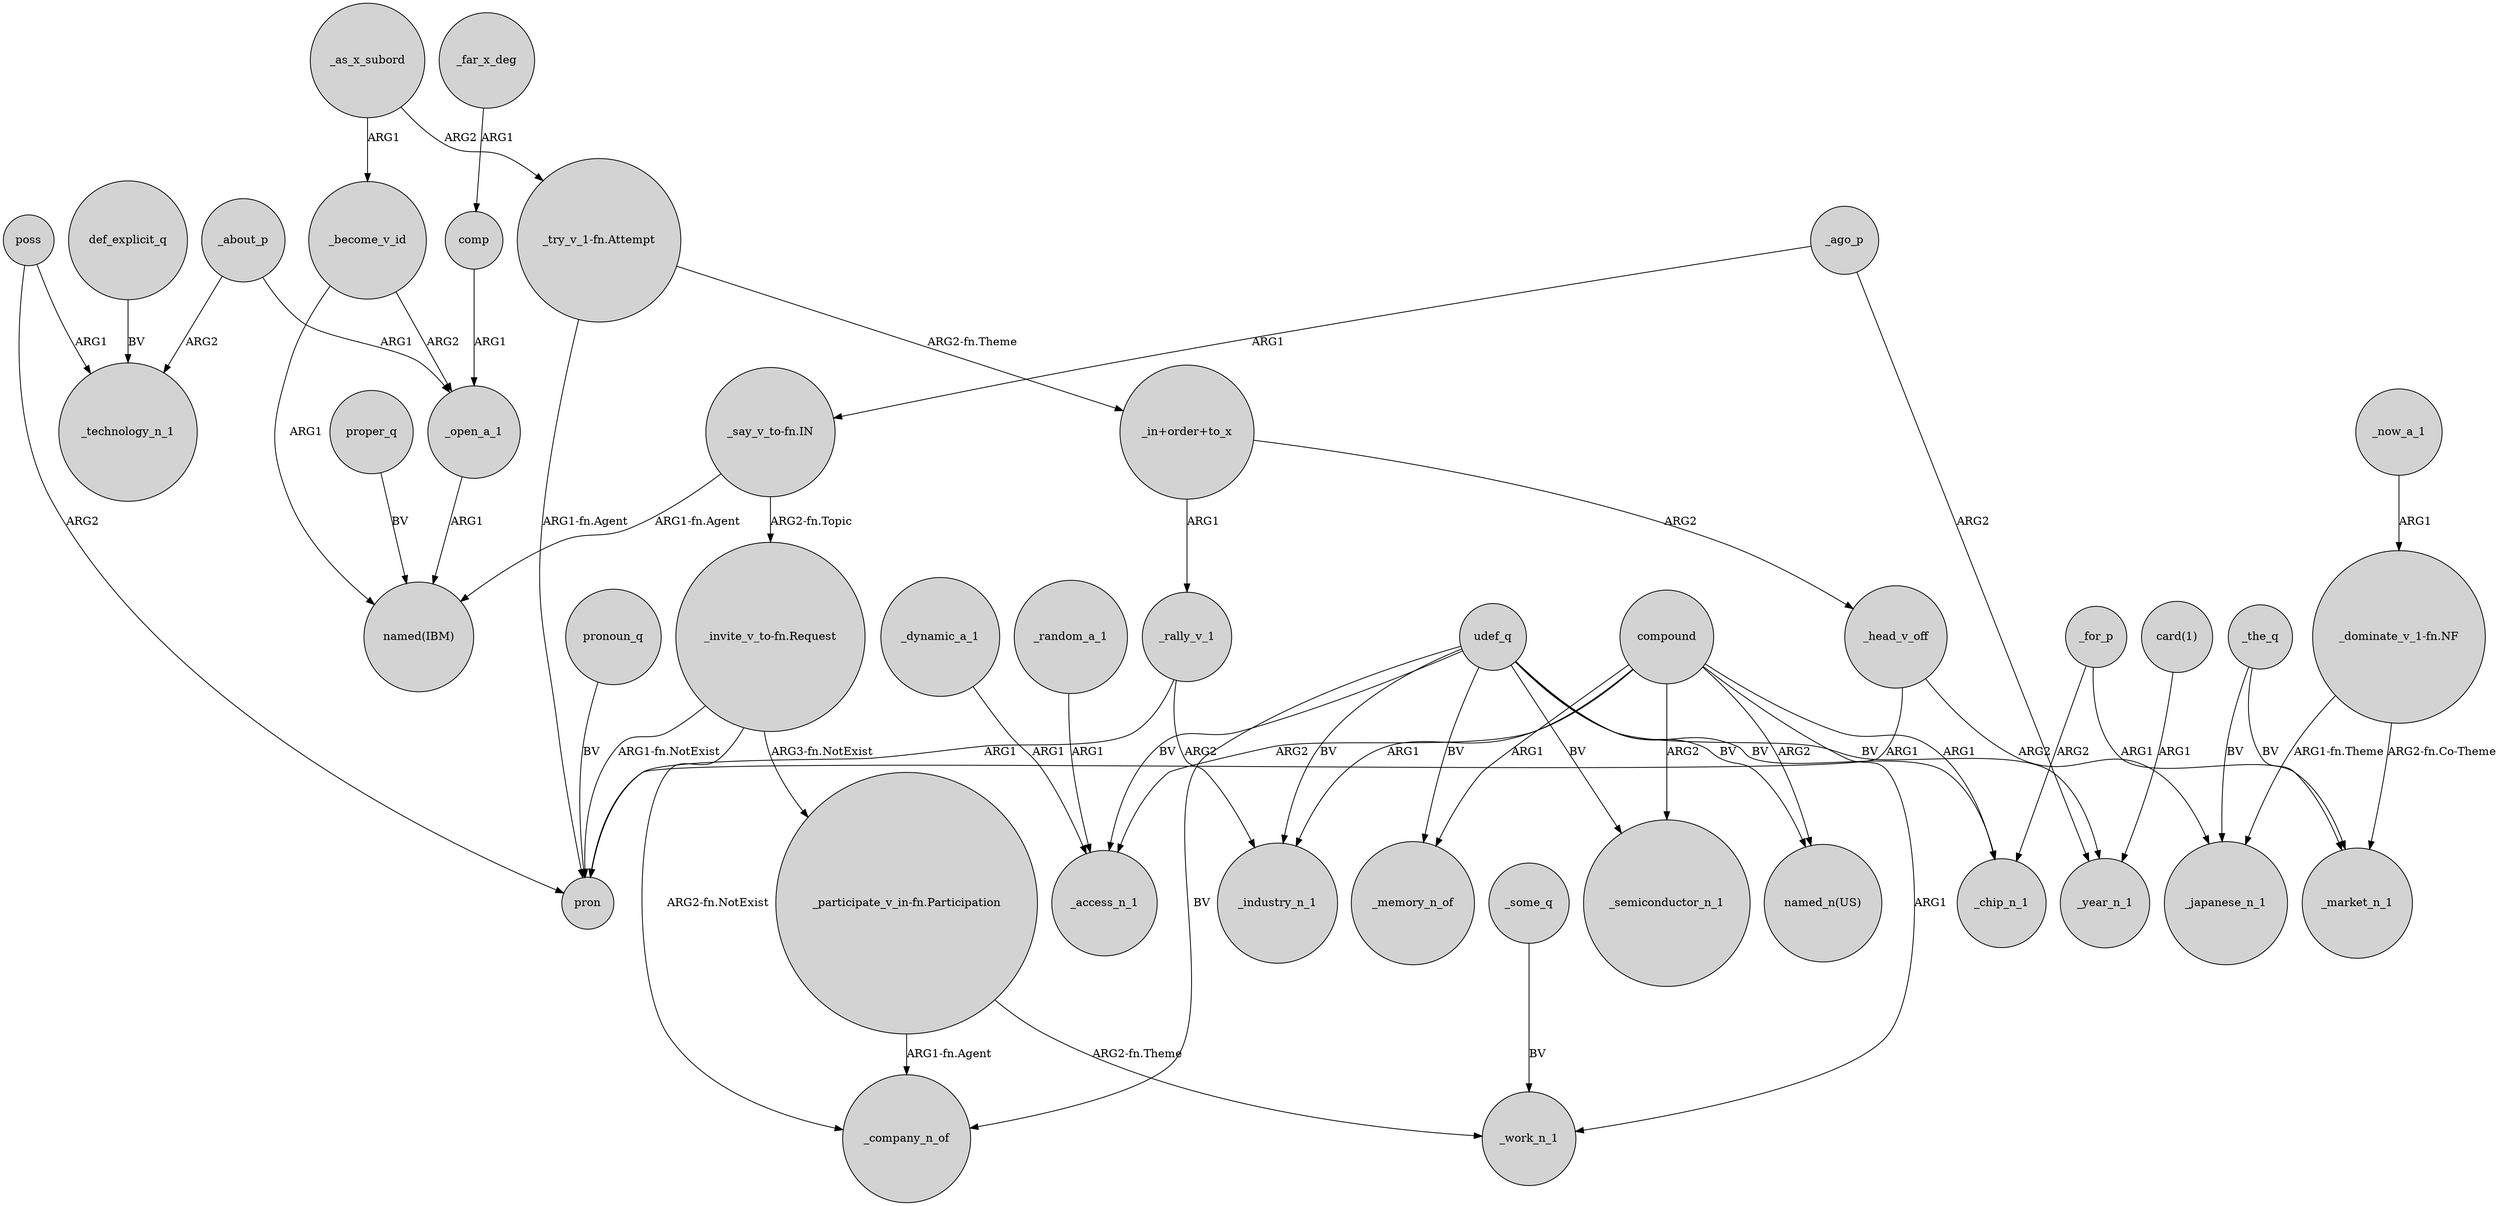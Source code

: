digraph {
	node [shape=circle style=filled]
	poss -> _technology_n_1 [label=ARG1]
	_ago_p -> "_say_v_to-fn.IN" [label=ARG1]
	comp -> _open_a_1 [label=ARG1]
	_rally_v_1 -> _industry_n_1 [label=ARG2]
	udef_q -> "named_n(US)" [label=BV]
	_now_a_1 -> "_dominate_v_1-fn.NF" [label=ARG1]
	"_dominate_v_1-fn.NF" -> _japanese_n_1 [label="ARG1-fn.Theme"]
	poss -> pron [label=ARG2]
	_dynamic_a_1 -> _access_n_1 [label=ARG1]
	"_dominate_v_1-fn.NF" -> _market_n_1 [label="ARG2-fn.Co-Theme"]
	_become_v_id -> "named(IBM)" [label=ARG1]
	compound -> _work_n_1 [label=ARG1]
	"_invite_v_to-fn.Request" -> _company_n_of [label="ARG2-fn.NotExist"]
	compound -> _memory_n_of [label=ARG1]
	"_say_v_to-fn.IN" -> "_invite_v_to-fn.Request" [label="ARG2-fn.Topic"]
	udef_q -> _chip_n_1 [label=BV]
	compound -> _industry_n_1 [label=ARG1]
	proper_q -> "named(IBM)" [label=BV]
	_head_v_off -> pron [label=ARG1]
	_rally_v_1 -> pron [label=ARG1]
	_for_p -> _market_n_1 [label=ARG1]
	compound -> "named_n(US)" [label=ARG2]
	"_try_v_1-fn.Attempt" -> "_in+order+to_x" [label="ARG2-fn.Theme"]
	udef_q -> _memory_n_of [label=BV]
	compound -> _access_n_1 [label=ARG2]
	udef_q -> _access_n_1 [label=BV]
	_as_x_subord -> "_try_v_1-fn.Attempt" [label=ARG2]
	pronoun_q -> pron [label=BV]
	_ago_p -> _year_n_1 [label=ARG2]
	_the_q -> _japanese_n_1 [label=BV]
	compound -> _semiconductor_n_1 [label=ARG2]
	"_say_v_to-fn.IN" -> "named(IBM)" [label="ARG1-fn.Agent"]
	_about_p -> _technology_n_1 [label=ARG2]
	_about_p -> _open_a_1 [label=ARG1]
	_head_v_off -> _japanese_n_1 [label=ARG2]
	_become_v_id -> _open_a_1 [label=ARG2]
	"_invite_v_to-fn.Request" -> "_participate_v_in-fn.Participation" [label="ARG3-fn.NotExist"]
	_random_a_1 -> _access_n_1 [label=ARG1]
	udef_q -> _semiconductor_n_1 [label=BV]
	_open_a_1 -> "named(IBM)" [label=ARG1]
	_as_x_subord -> _become_v_id [label=ARG1]
	_for_p -> _chip_n_1 [label=ARG2]
	"_in+order+to_x" -> _head_v_off [label=ARG2]
	"_invite_v_to-fn.Request" -> pron [label="ARG1-fn.NotExist"]
	"card(1)" -> _year_n_1 [label=ARG1]
	_far_x_deg -> comp [label=ARG1]
	def_explicit_q -> _technology_n_1 [label=BV]
	"_try_v_1-fn.Attempt" -> pron [label="ARG1-fn.Agent"]
	udef_q -> _year_n_1 [label=BV]
	"_in+order+to_x" -> _rally_v_1 [label=ARG1]
	compound -> _chip_n_1 [label=ARG1]
	udef_q -> _company_n_of [label=BV]
	_some_q -> _work_n_1 [label=BV]
	_the_q -> _market_n_1 [label=BV]
	"_participate_v_in-fn.Participation" -> _work_n_1 [label="ARG2-fn.Theme"]
	udef_q -> _industry_n_1 [label=BV]
	"_participate_v_in-fn.Participation" -> _company_n_of [label="ARG1-fn.Agent"]
}
